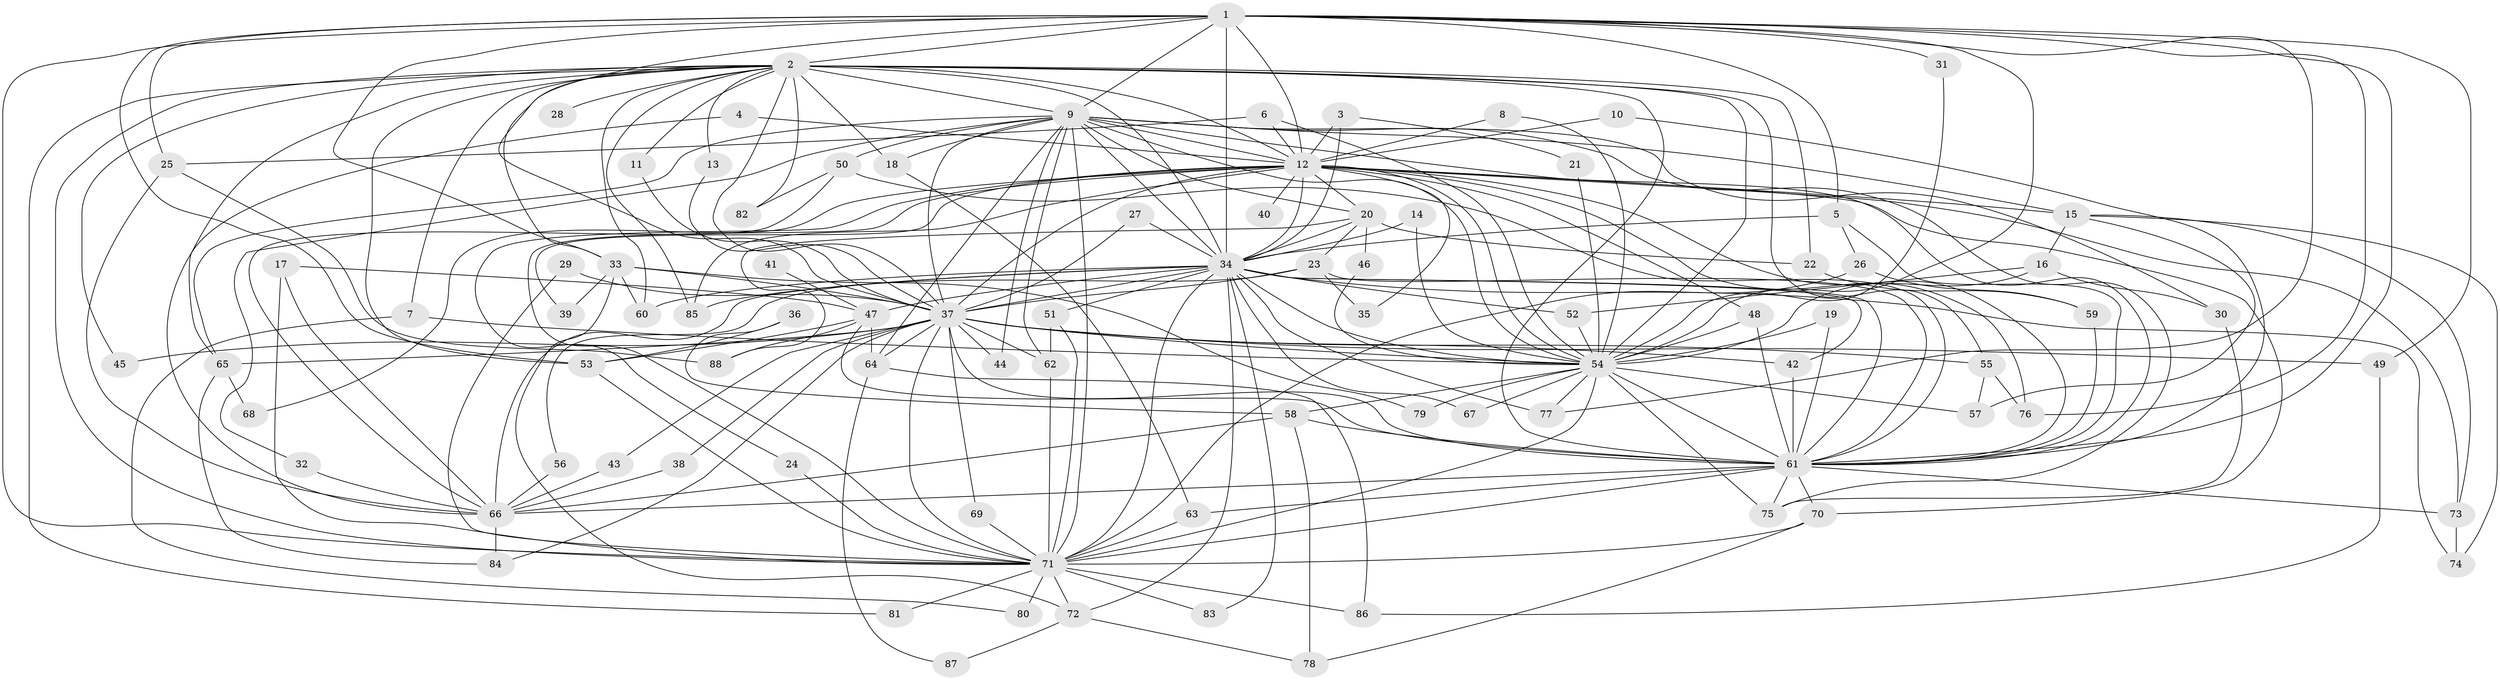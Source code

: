 // original degree distribution, {31: 0.007042253521126761, 27: 0.02112676056338028, 29: 0.014084507042253521, 11: 0.007042253521126761, 21: 0.007042253521126761, 30: 0.007042253521126761, 18: 0.007042253521126761, 8: 0.007042253521126761, 4: 0.06338028169014084, 7: 0.02112676056338028, 3: 0.24647887323943662, 5: 0.035211267605633804, 2: 0.5422535211267606, 13: 0.007042253521126761, 6: 0.007042253521126761}
// Generated by graph-tools (version 1.1) at 2025/36/03/04/25 23:36:26]
// undirected, 88 vertices, 225 edges
graph export_dot {
  node [color=gray90,style=filled];
  1;
  2;
  3;
  4;
  5;
  6;
  7;
  8;
  9;
  10;
  11;
  12;
  13;
  14;
  15;
  16;
  17;
  18;
  19;
  20;
  21;
  22;
  23;
  24;
  25;
  26;
  27;
  28;
  29;
  30;
  31;
  32;
  33;
  34;
  35;
  36;
  37;
  38;
  39;
  40;
  41;
  42;
  43;
  44;
  45;
  46;
  47;
  48;
  49;
  50;
  51;
  52;
  53;
  54;
  55;
  56;
  57;
  58;
  59;
  60;
  61;
  62;
  63;
  64;
  65;
  66;
  67;
  68;
  69;
  70;
  71;
  72;
  73;
  74;
  75;
  76;
  77;
  78;
  79;
  80;
  81;
  82;
  83;
  84;
  85;
  86;
  87;
  88;
  1 -- 2 [weight=2.0];
  1 -- 5 [weight=1.0];
  1 -- 9 [weight=2.0];
  1 -- 12 [weight=2.0];
  1 -- 25 [weight=1.0];
  1 -- 31 [weight=2.0];
  1 -- 33 [weight=1.0];
  1 -- 34 [weight=2.0];
  1 -- 37 [weight=3.0];
  1 -- 49 [weight=1.0];
  1 -- 53 [weight=1.0];
  1 -- 54 [weight=3.0];
  1 -- 61 [weight=2.0];
  1 -- 71 [weight=2.0];
  1 -- 76 [weight=1.0];
  1 -- 77 [weight=1.0];
  2 -- 7 [weight=1.0];
  2 -- 9 [weight=1.0];
  2 -- 11 [weight=1.0];
  2 -- 12 [weight=1.0];
  2 -- 13 [weight=1.0];
  2 -- 18 [weight=1.0];
  2 -- 22 [weight=1.0];
  2 -- 28 [weight=1.0];
  2 -- 33 [weight=1.0];
  2 -- 34 [weight=1.0];
  2 -- 37 [weight=1.0];
  2 -- 45 [weight=1.0];
  2 -- 53 [weight=1.0];
  2 -- 54 [weight=1.0];
  2 -- 55 [weight=1.0];
  2 -- 60 [weight=1.0];
  2 -- 61 [weight=2.0];
  2 -- 65 [weight=1.0];
  2 -- 71 [weight=1.0];
  2 -- 81 [weight=1.0];
  2 -- 82 [weight=2.0];
  2 -- 85 [weight=1.0];
  3 -- 12 [weight=1.0];
  3 -- 21 [weight=1.0];
  3 -- 34 [weight=1.0];
  4 -- 12 [weight=1.0];
  4 -- 66 [weight=1.0];
  5 -- 26 [weight=1.0];
  5 -- 34 [weight=1.0];
  5 -- 61 [weight=1.0];
  6 -- 12 [weight=1.0];
  6 -- 25 [weight=1.0];
  6 -- 54 [weight=1.0];
  7 -- 54 [weight=1.0];
  7 -- 80 [weight=1.0];
  8 -- 12 [weight=1.0];
  8 -- 54 [weight=1.0];
  9 -- 12 [weight=1.0];
  9 -- 15 [weight=1.0];
  9 -- 18 [weight=1.0];
  9 -- 20 [weight=1.0];
  9 -- 30 [weight=1.0];
  9 -- 32 [weight=1.0];
  9 -- 34 [weight=1.0];
  9 -- 37 [weight=2.0];
  9 -- 44 [weight=1.0];
  9 -- 50 [weight=1.0];
  9 -- 54 [weight=1.0];
  9 -- 61 [weight=1.0];
  9 -- 62 [weight=1.0];
  9 -- 64 [weight=1.0];
  9 -- 65 [weight=1.0];
  9 -- 71 [weight=1.0];
  9 -- 75 [weight=1.0];
  10 -- 12 [weight=1.0];
  10 -- 61 [weight=1.0];
  11 -- 37 [weight=1.0];
  12 -- 15 [weight=2.0];
  12 -- 20 [weight=1.0];
  12 -- 24 [weight=1.0];
  12 -- 34 [weight=2.0];
  12 -- 35 [weight=1.0];
  12 -- 37 [weight=1.0];
  12 -- 39 [weight=1.0];
  12 -- 40 [weight=1.0];
  12 -- 48 [weight=1.0];
  12 -- 54 [weight=1.0];
  12 -- 61 [weight=1.0];
  12 -- 68 [weight=1.0];
  12 -- 70 [weight=1.0];
  12 -- 71 [weight=1.0];
  12 -- 73 [weight=1.0];
  12 -- 76 [weight=1.0];
  12 -- 85 [weight=1.0];
  13 -- 37 [weight=1.0];
  14 -- 34 [weight=1.0];
  14 -- 54 [weight=1.0];
  15 -- 16 [weight=1.0];
  15 -- 57 [weight=1.0];
  15 -- 73 [weight=1.0];
  15 -- 74 [weight=1.0];
  16 -- 30 [weight=1.0];
  16 -- 52 [weight=1.0];
  16 -- 54 [weight=2.0];
  17 -- 47 [weight=1.0];
  17 -- 66 [weight=1.0];
  17 -- 71 [weight=1.0];
  18 -- 63 [weight=1.0];
  19 -- 54 [weight=1.0];
  19 -- 61 [weight=1.0];
  20 -- 22 [weight=1.0];
  20 -- 23 [weight=1.0];
  20 -- 34 [weight=1.0];
  20 -- 46 [weight=1.0];
  20 -- 88 [weight=1.0];
  21 -- 54 [weight=1.0];
  22 -- 59 [weight=1.0];
  23 -- 35 [weight=1.0];
  23 -- 37 [weight=1.0];
  23 -- 56 [weight=1.0];
  23 -- 61 [weight=1.0];
  24 -- 71 [weight=1.0];
  25 -- 66 [weight=1.0];
  25 -- 88 [weight=1.0];
  26 -- 59 [weight=1.0];
  26 -- 71 [weight=1.0];
  27 -- 34 [weight=1.0];
  27 -- 37 [weight=1.0];
  29 -- 37 [weight=2.0];
  29 -- 71 [weight=1.0];
  30 -- 75 [weight=1.0];
  31 -- 54 [weight=1.0];
  32 -- 66 [weight=1.0];
  33 -- 37 [weight=1.0];
  33 -- 39 [weight=1.0];
  33 -- 60 [weight=1.0];
  33 -- 72 [weight=1.0];
  33 -- 79 [weight=1.0];
  34 -- 37 [weight=1.0];
  34 -- 42 [weight=1.0];
  34 -- 47 [weight=1.0];
  34 -- 51 [weight=1.0];
  34 -- 52 [weight=1.0];
  34 -- 54 [weight=1.0];
  34 -- 60 [weight=1.0];
  34 -- 61 [weight=1.0];
  34 -- 66 [weight=2.0];
  34 -- 67 [weight=1.0];
  34 -- 71 [weight=2.0];
  34 -- 72 [weight=1.0];
  34 -- 74 [weight=1.0];
  34 -- 77 [weight=1.0];
  34 -- 83 [weight=1.0];
  34 -- 85 [weight=1.0];
  36 -- 53 [weight=1.0];
  36 -- 58 [weight=1.0];
  37 -- 38 [weight=1.0];
  37 -- 42 [weight=1.0];
  37 -- 43 [weight=1.0];
  37 -- 44 [weight=1.0];
  37 -- 45 [weight=1.0];
  37 -- 49 [weight=1.0];
  37 -- 54 [weight=1.0];
  37 -- 55 [weight=1.0];
  37 -- 61 [weight=2.0];
  37 -- 62 [weight=1.0];
  37 -- 64 [weight=1.0];
  37 -- 65 [weight=1.0];
  37 -- 69 [weight=1.0];
  37 -- 71 [weight=1.0];
  37 -- 84 [weight=1.0];
  38 -- 66 [weight=1.0];
  41 -- 47 [weight=1.0];
  42 -- 61 [weight=1.0];
  43 -- 66 [weight=1.0];
  46 -- 54 [weight=1.0];
  47 -- 53 [weight=1.0];
  47 -- 61 [weight=1.0];
  47 -- 64 [weight=1.0];
  47 -- 88 [weight=1.0];
  48 -- 54 [weight=1.0];
  48 -- 61 [weight=1.0];
  49 -- 86 [weight=1.0];
  50 -- 61 [weight=1.0];
  50 -- 66 [weight=1.0];
  50 -- 82 [weight=1.0];
  51 -- 62 [weight=1.0];
  51 -- 71 [weight=1.0];
  52 -- 54 [weight=1.0];
  53 -- 71 [weight=1.0];
  54 -- 57 [weight=1.0];
  54 -- 58 [weight=1.0];
  54 -- 61 [weight=1.0];
  54 -- 67 [weight=1.0];
  54 -- 71 [weight=1.0];
  54 -- 75 [weight=1.0];
  54 -- 77 [weight=1.0];
  54 -- 79 [weight=1.0];
  55 -- 57 [weight=1.0];
  55 -- 76 [weight=2.0];
  56 -- 66 [weight=1.0];
  58 -- 61 [weight=1.0];
  58 -- 66 [weight=1.0];
  58 -- 78 [weight=1.0];
  59 -- 61 [weight=1.0];
  61 -- 63 [weight=1.0];
  61 -- 66 [weight=1.0];
  61 -- 70 [weight=1.0];
  61 -- 71 [weight=2.0];
  61 -- 73 [weight=1.0];
  61 -- 75 [weight=1.0];
  62 -- 71 [weight=1.0];
  63 -- 71 [weight=1.0];
  64 -- 86 [weight=1.0];
  64 -- 87 [weight=1.0];
  65 -- 68 [weight=1.0];
  65 -- 84 [weight=1.0];
  66 -- 84 [weight=1.0];
  69 -- 71 [weight=1.0];
  70 -- 71 [weight=1.0];
  70 -- 78 [weight=1.0];
  71 -- 72 [weight=1.0];
  71 -- 80 [weight=2.0];
  71 -- 81 [weight=1.0];
  71 -- 83 [weight=1.0];
  71 -- 86 [weight=1.0];
  72 -- 78 [weight=1.0];
  72 -- 87 [weight=1.0];
  73 -- 74 [weight=1.0];
}
